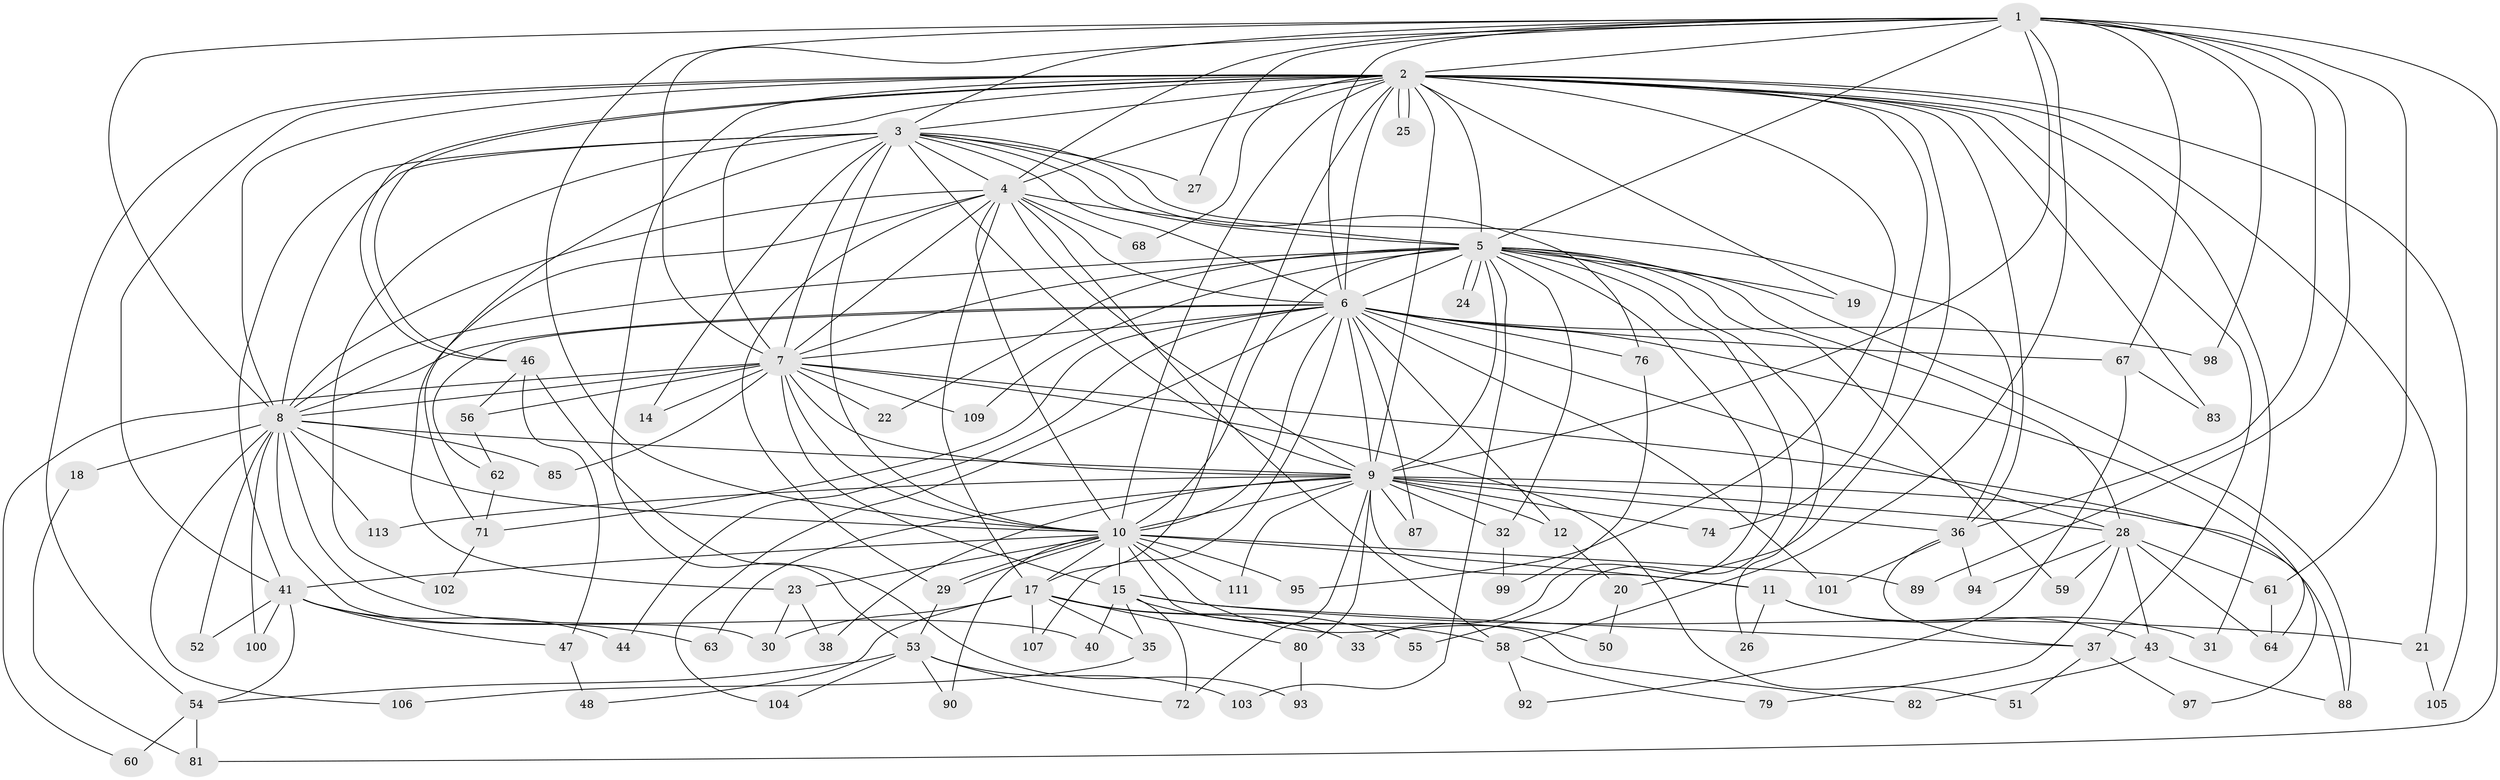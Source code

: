 // original degree distribution, {17: 0.017699115044247787, 28: 0.008849557522123894, 14: 0.008849557522123894, 21: 0.008849557522123894, 22: 0.017699115044247787, 19: 0.008849557522123894, 18: 0.008849557522123894, 29: 0.008849557522123894, 6: 0.017699115044247787, 3: 0.19469026548672566, 4: 0.061946902654867256, 8: 0.017699115044247787, 2: 0.5575221238938053, 10: 0.017699115044247787, 5: 0.035398230088495575, 7: 0.008849557522123894}
// Generated by graph-tools (version 1.1) at 2025/41/03/06/25 10:41:36]
// undirected, 90 vertices, 219 edges
graph export_dot {
graph [start="1"]
  node [color=gray90,style=filled];
  1 [super="+75"];
  2 [super="+96"];
  3 [super="+65"];
  4;
  5 [super="+45"];
  6 [super="+91"];
  7 [super="+34"];
  8 [super="+13"];
  9 [super="+66"];
  10 [super="+69"];
  11 [super="+16"];
  12;
  14;
  15 [super="+84"];
  17 [super="+70"];
  18;
  19;
  20;
  21;
  22;
  23;
  24;
  25;
  26;
  27;
  28 [super="+39"];
  29 [super="+78"];
  30 [super="+57"];
  31;
  32;
  33;
  35;
  36 [super="+49"];
  37 [super="+86"];
  38;
  40;
  41 [super="+42"];
  43 [super="+112"];
  44;
  46;
  47;
  48;
  50;
  51;
  52;
  53 [super="+110"];
  54;
  55;
  56;
  58;
  59;
  60;
  61;
  62;
  63;
  64 [super="+77"];
  67;
  68;
  71 [super="+73"];
  72;
  74;
  76;
  79;
  80;
  81 [super="+108"];
  82;
  83;
  85;
  87;
  88;
  89;
  90;
  92;
  93;
  94;
  95;
  97;
  98;
  99;
  100;
  101;
  102;
  103;
  104;
  105;
  106;
  107;
  109;
  111;
  113;
  1 -- 2;
  1 -- 3;
  1 -- 4;
  1 -- 5;
  1 -- 6;
  1 -- 7;
  1 -- 8;
  1 -- 9;
  1 -- 10;
  1 -- 27;
  1 -- 58;
  1 -- 61;
  1 -- 67;
  1 -- 81;
  1 -- 89;
  1 -- 98;
  1 -- 36;
  2 -- 3;
  2 -- 4;
  2 -- 5;
  2 -- 6;
  2 -- 7;
  2 -- 8;
  2 -- 9;
  2 -- 10;
  2 -- 17;
  2 -- 19;
  2 -- 20;
  2 -- 21;
  2 -- 25;
  2 -- 25;
  2 -- 31;
  2 -- 36;
  2 -- 37;
  2 -- 41;
  2 -- 46;
  2 -- 46;
  2 -- 53;
  2 -- 68;
  2 -- 74;
  2 -- 83;
  2 -- 95;
  2 -- 105;
  2 -- 54;
  3 -- 4;
  3 -- 5;
  3 -- 6;
  3 -- 7;
  3 -- 8;
  3 -- 9;
  3 -- 10;
  3 -- 14 [weight=2];
  3 -- 27;
  3 -- 36;
  3 -- 41;
  3 -- 71;
  3 -- 76;
  3 -- 102;
  4 -- 5;
  4 -- 6;
  4 -- 7;
  4 -- 8;
  4 -- 9;
  4 -- 10;
  4 -- 17;
  4 -- 23;
  4 -- 58;
  4 -- 68;
  4 -- 29;
  5 -- 6;
  5 -- 7;
  5 -- 8;
  5 -- 9 [weight=2];
  5 -- 10 [weight=2];
  5 -- 19;
  5 -- 22;
  5 -- 24;
  5 -- 24;
  5 -- 26;
  5 -- 28;
  5 -- 32;
  5 -- 33;
  5 -- 55;
  5 -- 109;
  5 -- 103;
  5 -- 88;
  5 -- 59;
  6 -- 7;
  6 -- 8;
  6 -- 9;
  6 -- 10;
  6 -- 12;
  6 -- 44;
  6 -- 62;
  6 -- 67;
  6 -- 76;
  6 -- 87;
  6 -- 98;
  6 -- 101;
  6 -- 104;
  6 -- 107;
  6 -- 28;
  6 -- 64;
  6 -- 71;
  7 -- 8;
  7 -- 9 [weight=2];
  7 -- 10;
  7 -- 14;
  7 -- 15;
  7 -- 22;
  7 -- 51;
  7 -- 56;
  7 -- 60;
  7 -- 85;
  7 -- 97;
  7 -- 109;
  8 -- 9;
  8 -- 10;
  8 -- 18 [weight=2];
  8 -- 30;
  8 -- 40;
  8 -- 52;
  8 -- 85;
  8 -- 100;
  8 -- 106;
  8 -- 113;
  9 -- 10;
  9 -- 11 [weight=2];
  9 -- 12;
  9 -- 28 [weight=2];
  9 -- 32;
  9 -- 38;
  9 -- 63;
  9 -- 72;
  9 -- 74;
  9 -- 80;
  9 -- 87;
  9 -- 88;
  9 -- 111;
  9 -- 113;
  9 -- 36;
  10 -- 11;
  10 -- 15;
  10 -- 23;
  10 -- 29;
  10 -- 29;
  10 -- 50;
  10 -- 82;
  10 -- 89;
  10 -- 95;
  10 -- 111;
  10 -- 90;
  10 -- 17;
  10 -- 41;
  11 -- 26;
  11 -- 31;
  11 -- 43;
  12 -- 20;
  15 -- 21;
  15 -- 35;
  15 -- 37;
  15 -- 40;
  15 -- 72;
  15 -- 58;
  17 -- 30;
  17 -- 33;
  17 -- 35;
  17 -- 48;
  17 -- 55;
  17 -- 80;
  17 -- 107;
  18 -- 81;
  20 -- 50;
  21 -- 105;
  23 -- 38;
  23 -- 30;
  28 -- 43;
  28 -- 59;
  28 -- 61;
  28 -- 64;
  28 -- 79;
  28 -- 94;
  29 -- 53;
  32 -- 99;
  35 -- 106;
  36 -- 94;
  36 -- 101;
  36 -- 37;
  37 -- 51;
  37 -- 97;
  41 -- 44;
  41 -- 47;
  41 -- 54;
  41 -- 63;
  41 -- 100;
  41 -- 52;
  43 -- 82;
  43 -- 88;
  46 -- 47;
  46 -- 56;
  46 -- 93;
  47 -- 48;
  53 -- 54;
  53 -- 90;
  53 -- 103;
  53 -- 104;
  53 -- 72;
  54 -- 60;
  54 -- 81;
  56 -- 62;
  58 -- 79;
  58 -- 92;
  61 -- 64;
  62 -- 71;
  67 -- 83;
  67 -- 92;
  71 -- 102;
  76 -- 99;
  80 -- 93;
}
